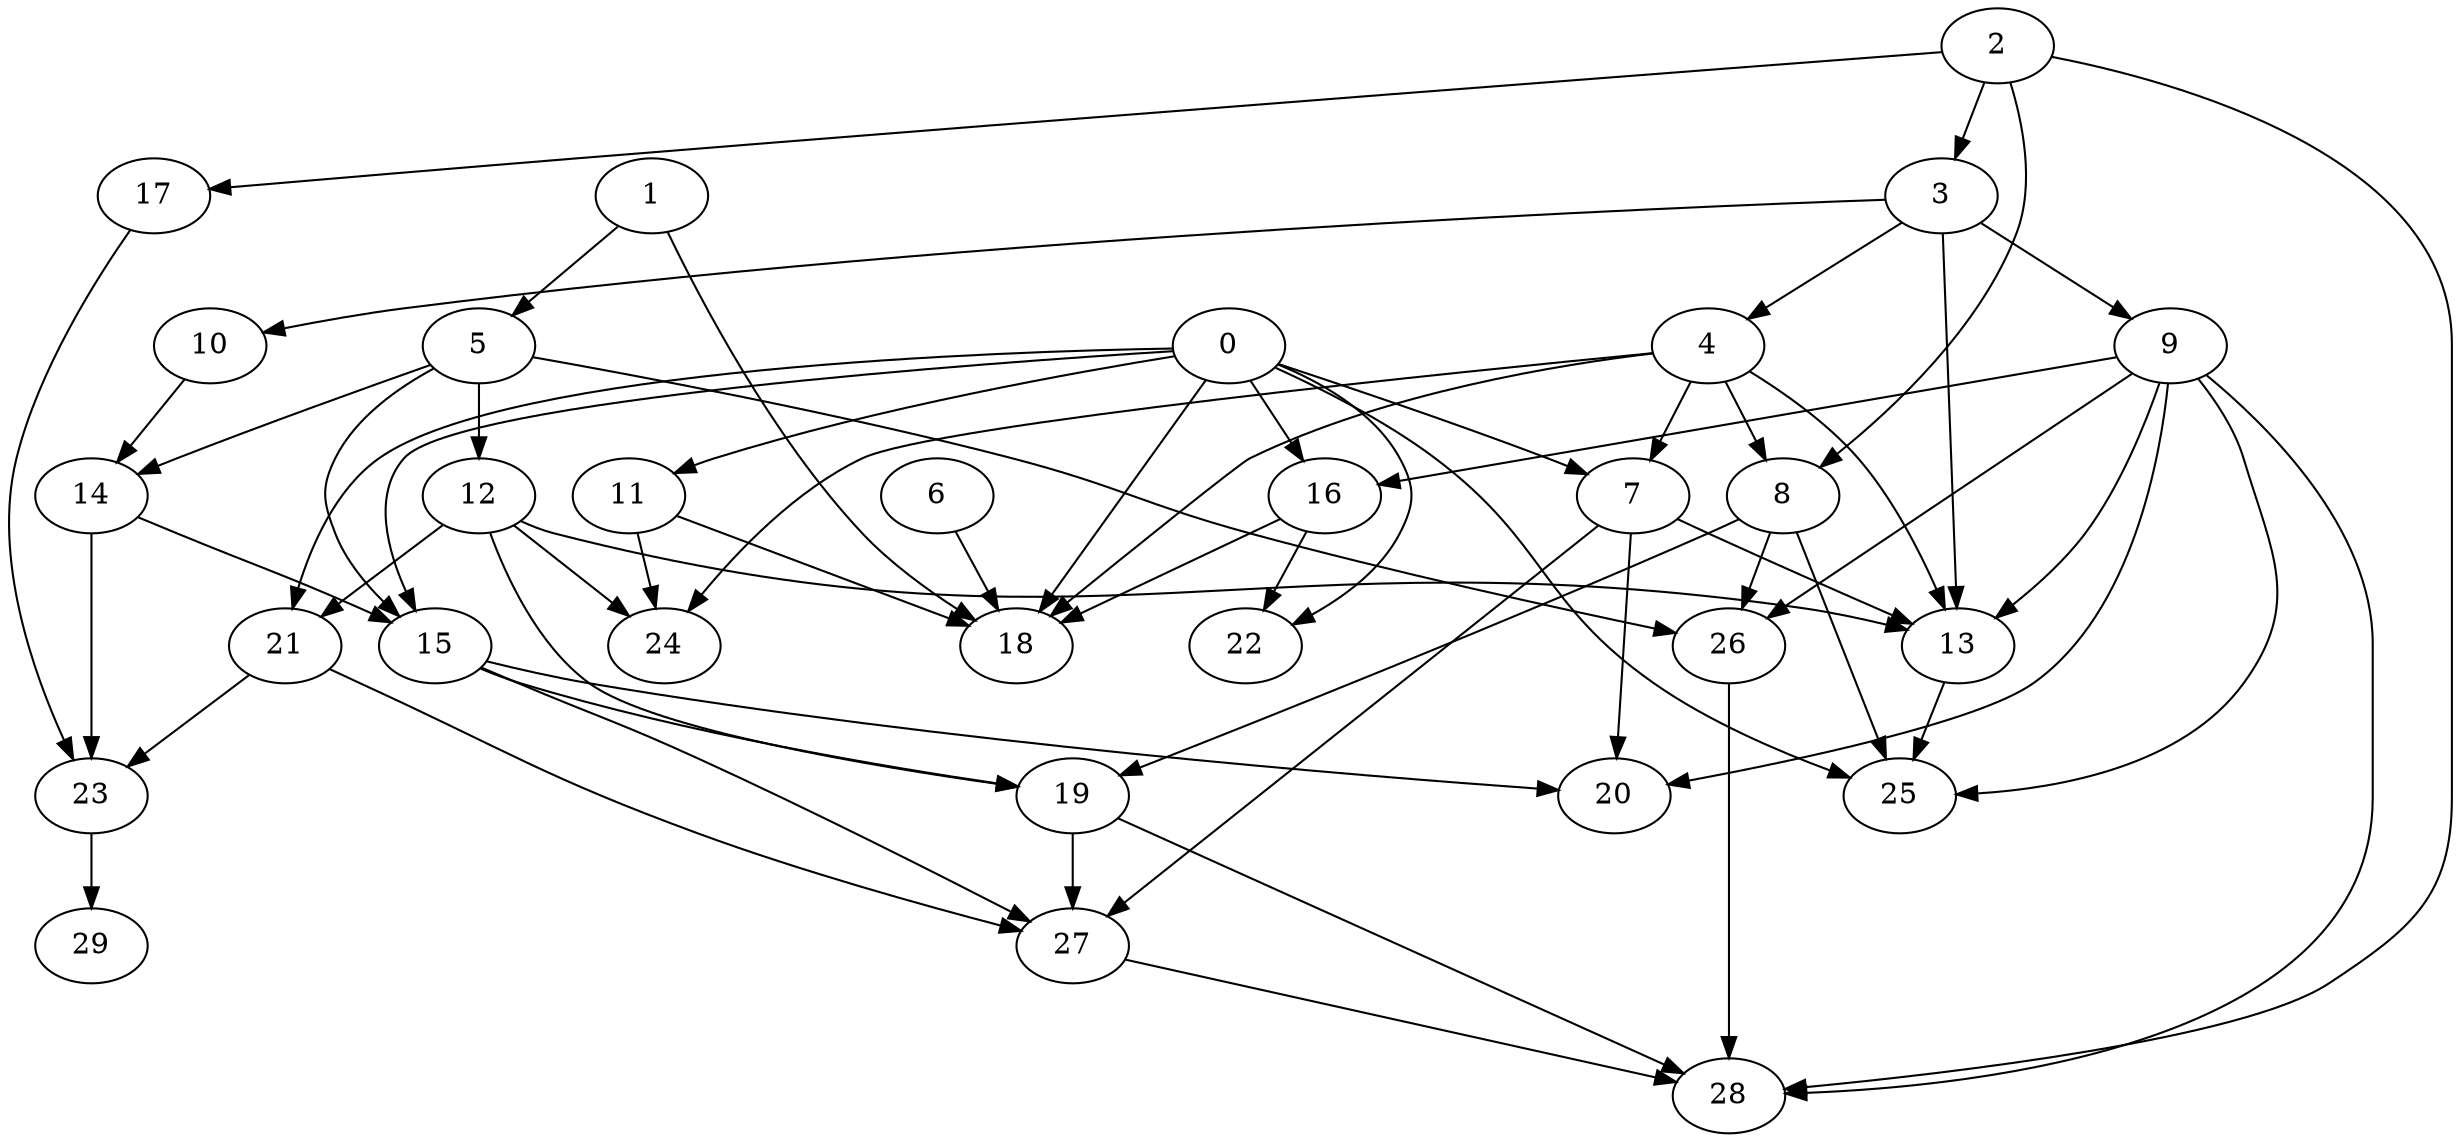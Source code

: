 digraph "Random_Nodes_30_Density_2.10_CCR_9.99_WeightType_Random_Heterogeneous-4-4" {
2 [Weight=8];
1 [Weight=2];
5 [Weight=10];
3 [Weight=7];
4 [Weight=7];
10 [Weight=3];
12 [Weight=7];
17 [Weight=7];
0 [Weight=5];
8 [Weight=10];
9 [Weight=5];
14 [Weight=3];
15 [Weight=5];
21 [Weight=10];
7 [Weight=10];
26 [Weight=2];
16 [Weight=2];
11 [Weight=5];
23 [Weight=4];
6 [Weight=5];
19 [Weight=2];
13 [Weight=8];
27 [Weight=3];
20 [Weight=10];
29 [Weight=8];
24 [Weight=7];
28 [Weight=5];
18 [Weight=4];
22 [Weight=3];
25 [Weight=3];
21 -> 27 [Weight=9];
5 -> 14 [Weight=23];
4 -> 24 [Weight=45];
10 -> 14 [Weight=36];
7 -> 27 [Weight=23];
9 -> 16 [Weight=14];
4 -> 13 [Weight=41];
16 -> 18 [Weight=45];
14 -> 23 [Weight=41];
3 -> 9 [Weight=27];
8 -> 26 [Weight=36];
9 -> 26 [Weight=41];
9 -> 28 [Weight=45];
3 -> 10 [Weight=18];
5 -> 15 [Weight=18];
14 -> 15 [Weight=14];
13 -> 25 [Weight=9];
7 -> 13 [Weight=32];
4 -> 18 [Weight=18];
2 -> 17 [Weight=23];
5 -> 12 [Weight=45];
0 -> 25 [Weight=45];
21 -> 23 [Weight=9];
12 -> 13 [Weight=18];
0 -> 21 [Weight=27];
0 -> 15 [Weight=14];
8 -> 19 [Weight=36];
26 -> 28 [Weight=45];
11 -> 24 [Weight=36];
12 -> 24 [Weight=27];
9 -> 25 [Weight=45];
15 -> 20 [Weight=27];
0 -> 7 [Weight=23];
0 -> 18 [Weight=27];
19 -> 28 [Weight=14];
19 -> 27 [Weight=18];
1 -> 5 [Weight=9];
15 -> 19 [Weight=32];
5 -> 26 [Weight=9];
4 -> 8 [Weight=32];
12 -> 19 [Weight=36];
3 -> 13 [Weight=14];
16 -> 22 [Weight=23];
8 -> 25 [Weight=9];
23 -> 29 [Weight=36];
2 -> 3 [Weight=27];
11 -> 18 [Weight=14];
0 -> 16 [Weight=41];
12 -> 21 [Weight=45];
2 -> 8 [Weight=27];
7 -> 20 [Weight=27];
17 -> 23 [Weight=45];
3 -> 4 [Weight=27];
1 -> 18 [Weight=23];
0 -> 11 [Weight=23];
9 -> 13 [Weight=27];
27 -> 28 [Weight=9];
0 -> 22 [Weight=14];
9 -> 20 [Weight=9];
15 -> 27 [Weight=45];
4 -> 7 [Weight=23];
2 -> 28 [Weight=23];
6 -> 18 [Weight=36];
}
